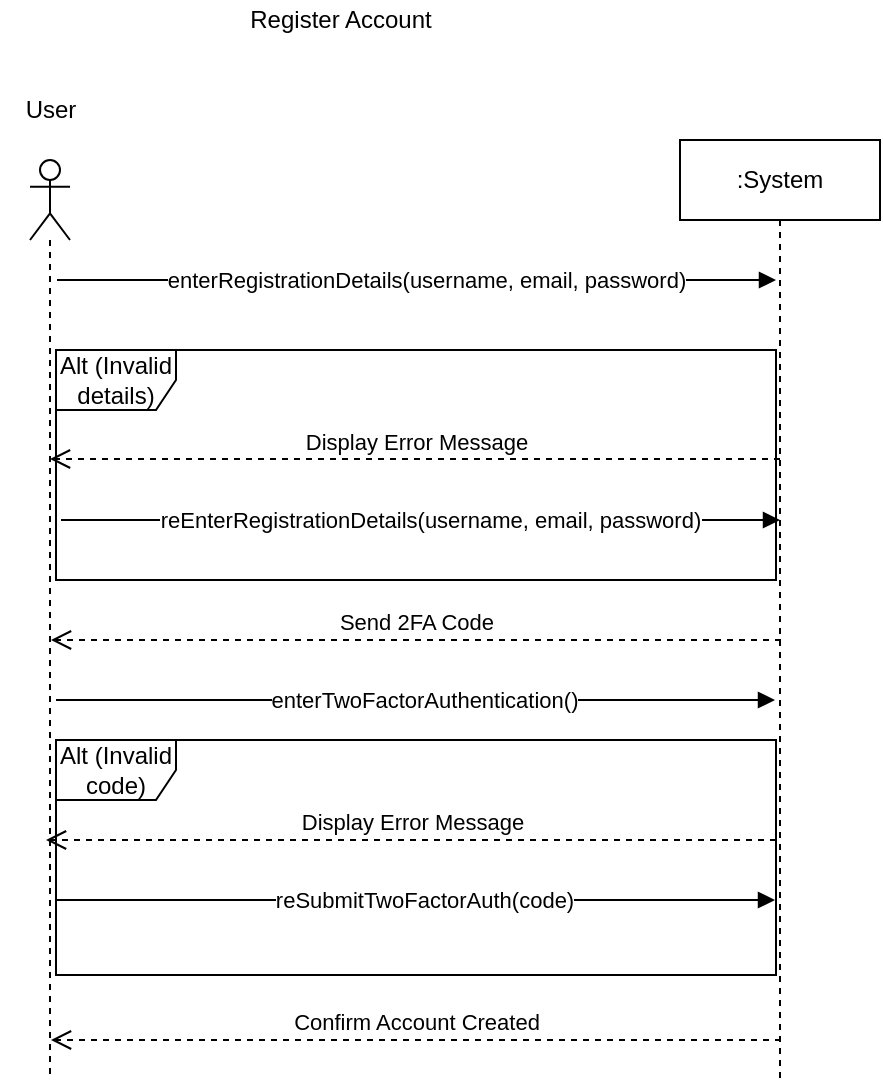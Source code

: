 <mxfile version="15.7.3" type="device" pages="15"><diagram name="Register Account" id="1pqpSfYd-cz9LpAwklKA"><mxGraphModel dx="1278" dy="641" grid="1" gridSize="10" guides="1" tooltips="1" connect="1" arrows="1" fold="1" page="1" pageScale="1" pageWidth="850" pageHeight="1100" math="0" shadow="0"><root><mxCell id="0"/><mxCell id="1" parent="0"/><mxCell id="FxDAs1UEsDiS3sZXbJRw-1" value=":System" style="shape=umlLifeline;perimeter=lifelinePerimeter;whiteSpace=wrap;html=1;container=1;dropTarget=0;collapsible=0;recursiveResize=0;outlineConnect=0;portConstraint=eastwest;newEdgeStyle={&quot;curved&quot;:0,&quot;rounded&quot;:0};" parent="1" vertex="1"><mxGeometry x="530" y="500" width="100" height="470" as="geometry"/></mxCell><mxCell id="FxDAs1UEsDiS3sZXbJRw-2" value="" style="shape=umlLifeline;perimeter=lifelinePerimeter;whiteSpace=wrap;html=1;container=1;dropTarget=0;collapsible=0;recursiveResize=0;outlineConnect=0;portConstraint=eastwest;newEdgeStyle={&quot;curved&quot;:0,&quot;rounded&quot;:0};participant=umlActor;" parent="1" vertex="1"><mxGeometry x="205" y="510" width="20" height="460" as="geometry"/></mxCell><mxCell id="FxDAs1UEsDiS3sZXbJRw-3" value="User" style="text;html=1;align=center;verticalAlign=middle;resizable=0;points=[];autosize=1;strokeColor=none;fillColor=none;" parent="1" vertex="1"><mxGeometry x="190" y="470" width="50" height="30" as="geometry"/></mxCell><mxCell id="FxDAs1UEsDiS3sZXbJRw-4" value="" style="endArrow=block;endFill=1;html=1;edgeStyle=orthogonalEdgeStyle;align=left;verticalAlign=top;rounded=0;" parent="1" edge="1"><mxGeometry x="-1" relative="1" as="geometry"><mxPoint x="218.5" y="570" as="sourcePoint"/><mxPoint x="578" y="570" as="targetPoint"/><Array as="points"/></mxGeometry></mxCell><mxCell id="FxDAs1UEsDiS3sZXbJRw-5" value="enterRegistrationDetails(username, email, password)" style="edgeLabel;html=1;align=center;verticalAlign=middle;resizable=0;points=[];" parent="FxDAs1UEsDiS3sZXbJRw-4" vertex="1" connectable="0"><mxGeometry x="-0.149" y="-4" relative="1" as="geometry"><mxPoint x="31" y="-4" as="offset"/></mxGeometry></mxCell><mxCell id="FxDAs1UEsDiS3sZXbJRw-7" value="Alt (Invalid details)" style="shape=umlFrame;whiteSpace=wrap;html=1;" parent="1" vertex="1"><mxGeometry x="218" y="605" width="360" height="115" as="geometry"/></mxCell><mxCell id="FxDAs1UEsDiS3sZXbJRw-8" value="Display Error Message" style="html=1;verticalAlign=bottom;endArrow=open;dashed=1;endSize=8;rounded=0;" parent="1" edge="1"><mxGeometry relative="1" as="geometry"><mxPoint x="580" y="659.5" as="sourcePoint"/><mxPoint x="215" y="659.5" as="targetPoint"/><Array as="points"/></mxGeometry></mxCell><mxCell id="FxDAs1UEsDiS3sZXbJRw-9" value="" style="endArrow=block;endFill=1;html=1;edgeStyle=orthogonalEdgeStyle;align=left;verticalAlign=top;rounded=0;" parent="1" edge="1"><mxGeometry x="-1" relative="1" as="geometry"><mxPoint x="220.5" y="690" as="sourcePoint"/><mxPoint x="580" y="690" as="targetPoint"/><Array as="points"/></mxGeometry></mxCell><mxCell id="FxDAs1UEsDiS3sZXbJRw-10" value="reEnterRegistrationDetails(username, email, password)" style="edgeLabel;html=1;align=center;verticalAlign=middle;resizable=0;points=[];" parent="FxDAs1UEsDiS3sZXbJRw-9" vertex="1" connectable="0"><mxGeometry x="-0.149" y="-4" relative="1" as="geometry"><mxPoint x="31" y="-4" as="offset"/></mxGeometry></mxCell><mxCell id="FxDAs1UEsDiS3sZXbJRw-11" value="Confirm Account Created" style="html=1;verticalAlign=bottom;endArrow=open;dashed=1;endSize=8;rounded=0;" parent="1" edge="1"><mxGeometry relative="1" as="geometry"><mxPoint x="580.5" y="950" as="sourcePoint"/><mxPoint x="215.5" y="950" as="targetPoint"/><Array as="points"><mxPoint x="391" y="950"/></Array></mxGeometry></mxCell><mxCell id="1gmR5vEs358kNA3_uDK7-1" value="Send 2FA Code" style="html=1;verticalAlign=bottom;endArrow=open;dashed=1;endSize=8;rounded=0;" parent="1" edge="1"><mxGeometry relative="1" as="geometry"><mxPoint x="580.5" y="750" as="sourcePoint"/><mxPoint x="215.5" y="750" as="targetPoint"/><Array as="points"/></mxGeometry></mxCell><mxCell id="1gmR5vEs358kNA3_uDK7-2" value="" style="endArrow=block;endFill=1;html=1;edgeStyle=orthogonalEdgeStyle;align=left;verticalAlign=top;rounded=0;" parent="1" edge="1"><mxGeometry x="-1" relative="1" as="geometry"><mxPoint x="218" y="780" as="sourcePoint"/><mxPoint x="577.5" y="780" as="targetPoint"/><Array as="points"/></mxGeometry></mxCell><mxCell id="1gmR5vEs358kNA3_uDK7-3" value="enterTwoFactorAuthentication()" style="edgeLabel;html=1;align=center;verticalAlign=middle;resizable=0;points=[];" parent="1gmR5vEs358kNA3_uDK7-2" vertex="1" connectable="0"><mxGeometry x="-0.149" y="-4" relative="1" as="geometry"><mxPoint x="31" y="-4" as="offset"/></mxGeometry></mxCell><mxCell id="mqZ5TVwkVFDU4co7SOMQ-1" value="Alt (Invalid code)" style="shape=umlFrame;whiteSpace=wrap;html=1;" parent="1" vertex="1"><mxGeometry x="218" y="800" width="360" height="117.5" as="geometry"/></mxCell><mxCell id="mqZ5TVwkVFDU4co7SOMQ-2" value="Display Error Message" style="html=1;verticalAlign=bottom;endArrow=open;dashed=1;endSize=8;rounded=0;" parent="1" edge="1"><mxGeometry relative="1" as="geometry"><mxPoint x="578" y="850" as="sourcePoint"/><mxPoint x="213" y="850" as="targetPoint"/><Array as="points"/></mxGeometry></mxCell><mxCell id="mqZ5TVwkVFDU4co7SOMQ-3" value="" style="endArrow=block;endFill=1;html=1;edgeStyle=orthogonalEdgeStyle;align=left;verticalAlign=top;rounded=0;" parent="1" edge="1"><mxGeometry x="-1" relative="1" as="geometry"><mxPoint x="218" y="880" as="sourcePoint"/><mxPoint x="577.5" y="880" as="targetPoint"/><Array as="points"/></mxGeometry></mxCell><mxCell id="mqZ5TVwkVFDU4co7SOMQ-4" value="reSubmitTwoFactorAuth(code)" style="edgeLabel;html=1;align=center;verticalAlign=middle;resizable=0;points=[];" parent="mqZ5TVwkVFDU4co7SOMQ-3" vertex="1" connectable="0"><mxGeometry x="-0.149" y="-4" relative="1" as="geometry"><mxPoint x="31" y="-4" as="offset"/></mxGeometry></mxCell><mxCell id="2DoRkWzjgAdIb60MlRIz-1" value="Register Account" style="text;html=1;align=center;verticalAlign=middle;resizable=0;points=[];autosize=1;strokeColor=none;fillColor=none;" vertex="1" parent="1"><mxGeometry x="305" y="430" width="110" height="20" as="geometry"/></mxCell></root></mxGraphModel></diagram><diagram id="uh87EgHbrQ8ZQ8i9jcUo" name="Log In"><mxGraphModel dx="1278" dy="641" grid="1" gridSize="10" guides="1" tooltips="1" connect="1" arrows="1" fold="1" page="1" pageScale="1" pageWidth="850" pageHeight="1100" math="0" shadow="0"><root><mxCell id="0"/><mxCell id="1" parent="0"/><mxCell id="opAdSMWIHy6J_pjS0oB1-1" value=":System" style="shape=umlLifeline;perimeter=lifelinePerimeter;whiteSpace=wrap;html=1;container=1;collapsible=0;recursiveResize=0;outlineConnect=0;" parent="1" vertex="1"><mxGeometry x="540" y="370" width="100" height="470" as="geometry"/></mxCell><mxCell id="J1fjOm7FPgVKY1wQyhdM-1" value="" style="shape=umlLifeline;participant=umlActor;perimeter=lifelinePerimeter;whiteSpace=wrap;html=1;container=1;collapsible=0;recursiveResize=0;verticalAlign=top;spacingTop=36;outlineConnect=0;" parent="1" vertex="1"><mxGeometry x="220" y="380" width="20" height="450" as="geometry"/></mxCell><mxCell id="N7qdNixGbAc1uDaFdiIj-1" value="User" style="text;html=1;align=center;verticalAlign=middle;resizable=0;points=[];autosize=1;strokeColor=none;fillColor=none;" parent="1" vertex="1"><mxGeometry x="205" y="348" width="50" height="30" as="geometry"/></mxCell><mxCell id="oaJqhY634ODGI0mnjkI0-1" value="" style="endArrow=block;endFill=1;html=1;edgeStyle=orthogonalEdgeStyle;align=left;verticalAlign=top;rounded=0;" parent="1" edge="1"><mxGeometry x="-1" relative="1" as="geometry"><mxPoint x="230" y="450" as="sourcePoint"/><mxPoint x="589.5" y="450" as="targetPoint"/><Array as="points"/></mxGeometry></mxCell><mxCell id="oaJqhY634ODGI0mnjkI0-2" value="enterCredentials(userName, password)" style="edgeLabel;html=1;align=center;verticalAlign=middle;resizable=0;points=[];" parent="oaJqhY634ODGI0mnjkI0-1" vertex="1" connectable="0"><mxGeometry x="-0.149" y="-4" relative="1" as="geometry"><mxPoint x="31" y="-4" as="offset"/></mxGeometry></mxCell><mxCell id="hAj1PIBD1Thy0Ns925TO-1" value="Alt (Invalid details)" style="shape=umlFrame;whiteSpace=wrap;html=1;" parent="1" vertex="1"><mxGeometry x="233" y="491" width="357" height="117.5" as="geometry"/></mxCell><mxCell id="hAj1PIBD1Thy0Ns925TO-2" value="Display Error Message" style="html=1;verticalAlign=bottom;endArrow=open;dashed=1;endSize=8;rounded=0;exitX=1.007;exitY=0.308;exitDx=0;exitDy=0;exitPerimeter=0;" parent="1" source="hAj1PIBD1Thy0Ns925TO-1" edge="1"><mxGeometry relative="1" as="geometry"><mxPoint x="595" y="527" as="sourcePoint"/><mxPoint x="230" y="527" as="targetPoint"/><Array as="points"/></mxGeometry></mxCell><mxCell id="hAj1PIBD1Thy0Ns925TO-3" value="" style="endArrow=block;endFill=1;html=1;edgeStyle=orthogonalEdgeStyle;align=left;verticalAlign=top;rounded=0;" parent="1" edge="1"><mxGeometry x="-1" relative="1" as="geometry"><mxPoint x="235.5" y="557.5" as="sourcePoint"/><mxPoint x="595" y="557.5" as="targetPoint"/><Array as="points"/></mxGeometry></mxCell><mxCell id="hAj1PIBD1Thy0Ns925TO-4" value="reEnterCredentials(username, password)" style="edgeLabel;html=1;align=center;verticalAlign=middle;resizable=0;points=[];" parent="hAj1PIBD1Thy0Ns925TO-3" vertex="1" connectable="0"><mxGeometry x="-0.149" y="-4" relative="1" as="geometry"><mxPoint x="31" y="-4" as="offset"/></mxGeometry></mxCell><mxCell id="hAj1PIBD1Thy0Ns925TO-5" value="Send 2FA Code" style="html=1;verticalAlign=bottom;endArrow=open;dashed=1;endSize=8;rounded=0;" parent="1" edge="1"><mxGeometry relative="1" as="geometry"><mxPoint x="598" y="630" as="sourcePoint"/><mxPoint x="233" y="630" as="targetPoint"/><Array as="points"/></mxGeometry></mxCell><mxCell id="M-MEIZKygvUvYzM5Lk3Q-1" value="" style="endArrow=block;endFill=1;html=1;edgeStyle=orthogonalEdgeStyle;align=left;verticalAlign=top;rounded=0;" parent="1" edge="1"><mxGeometry x="-1" relative="1" as="geometry"><mxPoint x="233.5" y="660" as="sourcePoint"/><mxPoint x="593" y="660" as="targetPoint"/><Array as="points"/></mxGeometry></mxCell><mxCell id="M-MEIZKygvUvYzM5Lk3Q-2" value="enterTwoFactorAuthentication(code)" style="edgeLabel;html=1;align=center;verticalAlign=middle;resizable=0;points=[];" parent="M-MEIZKygvUvYzM5Lk3Q-1" vertex="1" connectable="0"><mxGeometry x="-0.149" y="-4" relative="1" as="geometry"><mxPoint x="31" y="-4" as="offset"/></mxGeometry></mxCell><mxCell id="Be-OJxQsaDiipmhl5En7-1" value="Alt (Invalid code)" style="shape=umlFrame;whiteSpace=wrap;html=1;" parent="1" vertex="1"><mxGeometry x="233" y="680" width="360" height="117.5" as="geometry"/></mxCell><mxCell id="Be-OJxQsaDiipmhl5En7-2" value="Display Error Message" style="html=1;verticalAlign=bottom;endArrow=open;dashed=1;endSize=8;rounded=0;" parent="1" edge="1"><mxGeometry relative="1" as="geometry"><mxPoint x="593" y="730" as="sourcePoint"/><mxPoint x="228" y="730" as="targetPoint"/><Array as="points"/></mxGeometry></mxCell><mxCell id="Be-OJxQsaDiipmhl5En7-3" value="" style="endArrow=block;endFill=1;html=1;edgeStyle=orthogonalEdgeStyle;align=left;verticalAlign=top;rounded=0;" parent="1" edge="1"><mxGeometry x="-1" relative="1" as="geometry"><mxPoint x="233" y="760" as="sourcePoint"/><mxPoint x="592.5" y="760" as="targetPoint"/><Array as="points"/></mxGeometry></mxCell><mxCell id="Be-OJxQsaDiipmhl5En7-4" value="reSubmitTwoFactorAuth(code)" style="edgeLabel;html=1;align=center;verticalAlign=middle;resizable=0;points=[];" parent="Be-OJxQsaDiipmhl5En7-3" vertex="1" connectable="0"><mxGeometry x="-0.149" y="-4" relative="1" as="geometry"><mxPoint x="31" y="-4" as="offset"/></mxGeometry></mxCell><mxCell id="VzkKA3PZpx1zdFq-BIwN-2" value="Show Dashboard" style="html=1;verticalAlign=bottom;endArrow=open;dashed=1;endSize=8;rounded=0;" parent="1" edge="1"><mxGeometry relative="1" as="geometry"><mxPoint x="598" y="820" as="sourcePoint"/><mxPoint x="233" y="820" as="targetPoint"/><Array as="points"/></mxGeometry></mxCell><mxCell id="juDzpUTd3KjIXRZq1DYE-1" value="Log In" style="text;html=1;align=center;verticalAlign=middle;resizable=0;points=[];autosize=1;strokeColor=none;fillColor=none;" vertex="1" parent="1"><mxGeometry x="335" y="300" width="50" height="20" as="geometry"/></mxCell></root></mxGraphModel></diagram><diagram id="i5IVwLpuvhAJIHxCDDOK" name="Connect Bank Account"><mxGraphModel dx="1278" dy="641" grid="1" gridSize="10" guides="1" tooltips="1" connect="1" arrows="1" fold="1" page="1" pageScale="1" pageWidth="850" pageHeight="1100" math="0" shadow="0"><root><mxCell id="0"/><mxCell id="1" parent="0"/><mxCell id="KcyXoarNdVbim__01WrX-1" value=":System" style="shape=umlLifeline;perimeter=lifelinePerimeter;whiteSpace=wrap;html=1;container=1;collapsible=0;recursiveResize=0;outlineConnect=0;" parent="1" vertex="1"><mxGeometry x="550" y="420" width="100" height="300" as="geometry"/></mxCell><mxCell id="522Ho5aytyaWJcNF1Unx-1" value="" style="shape=umlLifeline;participant=umlActor;perimeter=lifelinePerimeter;whiteSpace=wrap;html=1;container=1;collapsible=0;recursiveResize=0;verticalAlign=top;spacingTop=36;outlineConnect=0;" parent="1" vertex="1"><mxGeometry x="230" y="420" width="20" height="300" as="geometry"/></mxCell><mxCell id="DCIxynMOUwX_Ei5-sJFM-1" value="" style="endArrow=block;endFill=1;html=1;edgeStyle=orthogonalEdgeStyle;align=left;verticalAlign=top;rounded=0;" parent="1" edge="1"><mxGeometry x="-1" relative="1" as="geometry"><mxPoint x="245" y="580" as="sourcePoint"/><mxPoint x="604.5" y="580" as="targetPoint"/><Array as="points"/></mxGeometry></mxCell><mxCell id="DCIxynMOUwX_Ei5-sJFM-2" value="enterBankCredentials(userName, password)" style="edgeLabel;html=1;align=center;verticalAlign=middle;resizable=0;points=[];" parent="DCIxynMOUwX_Ei5-sJFM-1" vertex="1" connectable="0"><mxGeometry x="-0.149" y="-4" relative="1" as="geometry"><mxPoint x="31" y="-4" as="offset"/></mxGeometry></mxCell><mxCell id="DCIxynMOUwX_Ei5-sJFM-3" value="" style="endArrow=block;endFill=1;html=1;edgeStyle=orthogonalEdgeStyle;align=left;verticalAlign=top;rounded=0;" parent="1" edge="1"><mxGeometry x="-1" relative="1" as="geometry"><mxPoint x="245" y="480" as="sourcePoint"/><mxPoint x="604.5" y="480" as="targetPoint"/><Array as="points"/></mxGeometry></mxCell><mxCell id="DCIxynMOUwX_Ei5-sJFM-4" value="connectBankAccount()" style="edgeLabel;html=1;align=center;verticalAlign=middle;resizable=0;points=[];" parent="DCIxynMOUwX_Ei5-sJFM-3" vertex="1" connectable="0"><mxGeometry x="-0.149" y="-4" relative="1" as="geometry"><mxPoint x="31" y="-4" as="offset"/></mxGeometry></mxCell><mxCell id="LgQk5Skc2WcmGvNvlmgl-1" value="Show Bank List" style="html=1;verticalAlign=bottom;endArrow=open;dashed=1;endSize=8;rounded=0;" parent="1" edge="1"><mxGeometry x="0.001" relative="1" as="geometry"><mxPoint x="605" y="510" as="sourcePoint"/><mxPoint x="240" y="510" as="targetPoint"/><Array as="points"><mxPoint x="415.5" y="510"/></Array><mxPoint as="offset"/></mxGeometry></mxCell><mxCell id="nQMW1B32F1hX8MCWmwQC-1" value="Ask permission to connect account" style="html=1;verticalAlign=bottom;endArrow=open;dashed=1;endSize=8;rounded=0;" parent="1" edge="1"><mxGeometry x="0.001" relative="1" as="geometry"><mxPoint x="608" y="620" as="sourcePoint"/><mxPoint x="243" y="620" as="targetPoint"/><Array as="points"><mxPoint x="418.5" y="620"/></Array><mxPoint as="offset"/></mxGeometry></mxCell><mxCell id="nQMW1B32F1hX8MCWmwQC-2" value="" style="endArrow=block;endFill=1;html=1;edgeStyle=orthogonalEdgeStyle;align=left;verticalAlign=top;rounded=0;" parent="1" edge="1"><mxGeometry x="-1" relative="1" as="geometry"><mxPoint x="240" y="540" as="sourcePoint"/><mxPoint x="599.5" y="540" as="targetPoint"/><Array as="points"/></mxGeometry></mxCell><mxCell id="nQMW1B32F1hX8MCWmwQC-3" value="selectUserBankChoice(Bank)" style="edgeLabel;html=1;align=center;verticalAlign=middle;resizable=0;points=[];" parent="nQMW1B32F1hX8MCWmwQC-2" vertex="1" connectable="0"><mxGeometry x="-0.149" y="-4" relative="1" as="geometry"><mxPoint x="31" y="-4" as="offset"/></mxGeometry></mxCell><mxCell id="nQMW1B32F1hX8MCWmwQC-5" value="" style="endArrow=block;endFill=1;html=1;edgeStyle=orthogonalEdgeStyle;align=left;verticalAlign=top;rounded=0;" parent="1" edge="1"><mxGeometry x="-1" relative="1" as="geometry"><mxPoint x="240" y="650" as="sourcePoint"/><mxPoint x="599.5" y="650" as="targetPoint"/><Array as="points"/></mxGeometry></mxCell><mxCell id="nQMW1B32F1hX8MCWmwQC-6" value="initiateBankConnection(Account)" style="edgeLabel;html=1;align=center;verticalAlign=middle;resizable=0;points=[];" parent="nQMW1B32F1hX8MCWmwQC-5" vertex="1" connectable="0"><mxGeometry x="-0.149" y="-4" relative="1" as="geometry"><mxPoint x="31" y="-4" as="offset"/></mxGeometry></mxCell><mxCell id="nQMW1B32F1hX8MCWmwQC-7" value="Bank Account Connected" style="html=1;verticalAlign=bottom;endArrow=open;dashed=1;endSize=8;rounded=0;" parent="1" edge="1"><mxGeometry x="0.001" relative="1" as="geometry"><mxPoint x="608" y="690" as="sourcePoint"/><mxPoint x="243" y="690" as="targetPoint"/><Array as="points"><mxPoint x="418.5" y="690"/></Array><mxPoint as="offset"/></mxGeometry></mxCell><mxCell id="QcB4wQlokHF-zWTIu2q_-1" value="User" style="text;html=1;align=center;verticalAlign=middle;resizable=0;points=[];autosize=1;strokeColor=none;fillColor=none;" vertex="1" parent="1"><mxGeometry x="220" y="390" width="40" height="20" as="geometry"/></mxCell><mxCell id="oxDyg41iaQ6b-1jz5ssn-1" value="Connect Bank Account" style="text;html=1;align=center;verticalAlign=middle;resizable=0;points=[];autosize=1;strokeColor=none;fillColor=none;" vertex="1" parent="1"><mxGeometry x="270" y="350" width="140" height="20" as="geometry"/></mxCell></root></mxGraphModel></diagram><diagram id="peTMQjeKiq0AIDLkKxx9" name="Sync Transaction"><mxGraphModel dx="1278" dy="641" grid="1" gridSize="10" guides="1" tooltips="1" connect="1" arrows="1" fold="1" page="1" pageScale="1" pageWidth="850" pageHeight="1100" math="0" shadow="0"><root><mxCell id="0"/><mxCell id="1" parent="0"/><mxCell id="cuiz1XQLiI8A0QThiAB_-1" value=":Bank" style="shape=umlLifeline;perimeter=lifelinePerimeter;whiteSpace=wrap;html=1;container=1;collapsible=0;recursiveResize=0;outlineConnect=0;" parent="1" vertex="1"><mxGeometry x="500" y="429" width="100" height="231" as="geometry"/></mxCell><mxCell id="K5MD4WhougbMNWgGFbaG-1" value="" style="shape=umlLifeline;participant=umlActor;perimeter=lifelinePerimeter;whiteSpace=wrap;html=1;container=1;collapsible=0;recursiveResize=0;verticalAlign=top;spacingTop=36;outlineConnect=0;" parent="1" vertex="1"><mxGeometry x="190" y="440" width="20" height="220" as="geometry"/></mxCell><mxCell id="1xd4soagFU9HnLHUa8Md-1" value="User" style="text;html=1;align=center;verticalAlign=middle;resizable=0;points=[];autosize=1;strokeColor=none;fillColor=none;" parent="1" vertex="1"><mxGeometry x="175" y="410" width="50" height="30" as="geometry"/></mxCell><mxCell id="qIfcWWj2qbqolz4PFFvk-1" value="" style="endArrow=block;endFill=1;html=1;edgeStyle=orthogonalEdgeStyle;align=left;verticalAlign=top;rounded=0;" parent="1" edge="1"><mxGeometry x="-1" relative="1" as="geometry"><mxPoint x="200" y="510" as="sourcePoint"/><mxPoint x="550" y="510" as="targetPoint"/><Array as="points"/></mxGeometry></mxCell><mxCell id="qIfcWWj2qbqolz4PFFvk-2" value="syncTransactions(connectedAccount)" style="edgeLabel;html=1;align=center;verticalAlign=middle;resizable=0;points=[];" parent="qIfcWWj2qbqolz4PFFvk-1" vertex="1" connectable="0"><mxGeometry x="-0.149" y="-4" relative="1" as="geometry"><mxPoint x="31" y="-4" as="offset"/></mxGeometry></mxCell><mxCell id="qIfcWWj2qbqolz4PFFvk-3" value="Display Transactions" style="html=1;verticalAlign=bottom;endArrow=open;dashed=1;endSize=8;rounded=0;" parent="1" edge="1"><mxGeometry x="0.001" relative="1" as="geometry"><mxPoint x="550" y="560.5" as="sourcePoint"/><mxPoint x="200" y="560" as="targetPoint"/><Array as="points"><mxPoint x="375.5" y="560"/></Array><mxPoint as="offset"/></mxGeometry></mxCell><mxCell id="6R3yyRbGY2OsaFflVLCy-1" value="Sync Transaction" style="text;html=1;align=center;verticalAlign=middle;resizable=0;points=[];autosize=1;strokeColor=none;fillColor=none;" vertex="1" parent="1"><mxGeometry x="255" y="370" width="110" height="20" as="geometry"/></mxCell></root></mxGraphModel></diagram><diagram id="y6f8h4-BZxH0-dwR-Xw2" name="Provide Statements"><mxGraphModel dx="1278" dy="641" grid="1" gridSize="10" guides="1" tooltips="1" connect="1" arrows="1" fold="1" page="1" pageScale="1" pageWidth="850" pageHeight="1100" math="0" shadow="0"><root><mxCell id="0"/><mxCell id="1" parent="0"/><mxCell id="4e6lsWODcdJ3Via3zUoh-1" value=":System" style="shape=umlLifeline;perimeter=lifelinePerimeter;whiteSpace=wrap;html=1;container=1;collapsible=0;recursiveResize=0;outlineConnect=0;" parent="1" vertex="1"><mxGeometry x="530" y="360" width="100" height="300" as="geometry"/></mxCell><mxCell id="27RHtHxHYs9ijt4u62z3-1" value="" style="shape=umlLifeline;participant=umlActor;perimeter=lifelinePerimeter;whiteSpace=wrap;html=1;container=1;collapsible=0;recursiveResize=0;verticalAlign=top;spacingTop=36;outlineConnect=0;" parent="1" vertex="1"><mxGeometry x="210" y="360" width="20" height="300" as="geometry"/></mxCell><mxCell id="6fdwEbvSgm31NNwG1V2H-1" value="Bank" style="text;html=1;align=center;verticalAlign=middle;resizable=0;points=[];autosize=1;strokeColor=none;fillColor=none;" parent="1" vertex="1"><mxGeometry x="195" y="328" width="50" height="30" as="geometry"/></mxCell><mxCell id="rzWqcx9wELx2UDYNCoJS-1" value="Acknowledge Statement Recieved" style="html=1;verticalAlign=bottom;endArrow=open;dashed=1;endSize=8;rounded=0;" parent="1" edge="1"><mxGeometry x="0.003" relative="1" as="geometry"><mxPoint x="575" y="480" as="sourcePoint"/><mxPoint x="220" y="480" as="targetPoint"/><Array as="points"><mxPoint x="385.5" y="480"/></Array><mxPoint as="offset"/></mxGeometry></mxCell><mxCell id="y7ThaSYnWT--AiEIeCyC-1" value="" style="endArrow=block;endFill=1;html=1;edgeStyle=orthogonalEdgeStyle;align=left;verticalAlign=top;rounded=0;" parent="1" edge="1"><mxGeometry x="-1" relative="1" as="geometry"><mxPoint x="220" y="430" as="sourcePoint"/><mxPoint x="579.5" y="430" as="targetPoint"/><Array as="points"/></mxGeometry></mxCell><mxCell id="y7ThaSYnWT--AiEIeCyC-2" value="sendMonthlyStatements(userID, statementData)" style="edgeLabel;html=1;align=center;verticalAlign=middle;resizable=0;points=[];" parent="y7ThaSYnWT--AiEIeCyC-1" vertex="1" connectable="0"><mxGeometry x="-0.149" y="-4" relative="1" as="geometry"><mxPoint x="31" y="-4" as="offset"/></mxGeometry></mxCell><mxCell id="kw-AP977lO2Qt2iEGrGo-1" value="Provide Statements" style="text;html=1;align=center;verticalAlign=middle;resizable=0;points=[];autosize=1;strokeColor=none;fillColor=none;" vertex="1" parent="1"><mxGeometry x="280" y="300" width="120" height="20" as="geometry"/></mxCell></root></mxGraphModel></diagram><diagram id="eclNfc9ZfbcEC3QKp3Fj" name="Track Earnings and Spendings"><mxGraphModel dx="1278" dy="641" grid="1" gridSize="10" guides="1" tooltips="1" connect="1" arrows="1" fold="1" page="1" pageScale="1" pageWidth="850" pageHeight="1100" math="0" shadow="0"><root><mxCell id="0"/><mxCell id="1" parent="0"/><mxCell id="qS8W4mdJHPQzK-oQmi4c-1" value=":System" style="shape=umlLifeline;perimeter=lifelinePerimeter;whiteSpace=wrap;html=1;container=1;collapsible=0;recursiveResize=0;outlineConnect=0;" parent="1" vertex="1"><mxGeometry x="520" y="368" width="100" height="300" as="geometry"/></mxCell><mxCell id="eshZVdfJpMCLeb-qC4mu-1" value="" style="shape=umlLifeline;participant=umlActor;perimeter=lifelinePerimeter;whiteSpace=wrap;html=1;container=1;collapsible=0;recursiveResize=0;verticalAlign=top;spacingTop=36;outlineConnect=0;" parent="1" vertex="1"><mxGeometry x="200" y="370" width="20" height="300" as="geometry"/></mxCell><mxCell id="EkPuNPj9YBVV0HXVsUm_-1" value="User" style="text;html=1;align=center;verticalAlign=middle;resizable=0;points=[];autosize=1;strokeColor=none;fillColor=none;" parent="1" vertex="1"><mxGeometry x="185" y="338" width="50" height="30" as="geometry"/></mxCell><mxCell id="r23NXeD3flRm4oLqwcIi-1" value="" style="endArrow=block;endFill=1;html=1;edgeStyle=orthogonalEdgeStyle;align=left;verticalAlign=top;rounded=0;" parent="1" edge="1"><mxGeometry x="-1" relative="1" as="geometry"><mxPoint x="210" y="440" as="sourcePoint"/><mxPoint x="569.5" y="440" as="targetPoint"/><Array as="points"/></mxGeometry></mxCell><mxCell id="r23NXeD3flRm4oLqwcIi-2" value="trackFinances(Bank Statements, Transactions)" style="edgeLabel;html=1;align=center;verticalAlign=middle;resizable=0;points=[];" parent="r23NXeD3flRm4oLqwcIi-1" vertex="1" connectable="0"><mxGeometry x="-0.149" y="-4" relative="1" as="geometry"><mxPoint x="31" y="-4" as="offset"/></mxGeometry></mxCell><mxCell id="G3dQ8SsW1Ptd2PF-X1bY-1" value="Show Financial Summary" style="html=1;verticalAlign=bottom;endArrow=open;dashed=1;endSize=8;rounded=0;" parent="1" edge="1"><mxGeometry x="0.003" relative="1" as="geometry"><mxPoint x="565" y="480" as="sourcePoint"/><mxPoint x="210" y="480" as="targetPoint"/><Array as="points"><mxPoint x="375.5" y="480"/></Array><mxPoint as="offset"/></mxGeometry></mxCell><mxCell id="uFj7fHbJx6c4bZtskCs3-1" value="Track Earnings and Spendings" style="text;html=1;align=center;verticalAlign=middle;resizable=0;points=[];autosize=1;strokeColor=none;fillColor=none;" vertex="1" parent="1"><mxGeometry x="260" y="320" width="180" height="20" as="geometry"/></mxCell></root></mxGraphModel></diagram><diagram id="ORK8Fzp5yGyvLCTQnJiO" name="Extract Receipt Data"><mxGraphModel dx="1278" dy="641" grid="1" gridSize="10" guides="1" tooltips="1" connect="1" arrows="1" fold="1" page="1" pageScale="1" pageWidth="850" pageHeight="1100" math="0" shadow="0"><root><mxCell id="0"/><mxCell id="1" parent="0"/><mxCell id="jH4csHfijqyCnBOFFiC3-1" value=":System" style="shape=umlLifeline;perimeter=lifelinePerimeter;whiteSpace=wrap;html=1;container=1;collapsible=0;recursiveResize=0;outlineConnect=0;" parent="1" vertex="1"><mxGeometry x="550" y="370" width="100" height="300" as="geometry"/></mxCell><mxCell id="l_njW3i3j0D-JKUGmFXc-1" value="" style="shape=umlLifeline;participant=umlActor;perimeter=lifelinePerimeter;whiteSpace=wrap;html=1;container=1;collapsible=0;recursiveResize=0;verticalAlign=top;spacingTop=36;outlineConnect=0;" parent="1" vertex="1"><mxGeometry x="230" y="380" width="20" height="300" as="geometry"/></mxCell><mxCell id="MudsF536SHSzw8S0Snht-1" value="LLM" style="text;html=1;align=center;verticalAlign=middle;resizable=0;points=[];autosize=1;strokeColor=none;fillColor=none;" parent="1" vertex="1"><mxGeometry x="215" y="348" width="50" height="30" as="geometry"/></mxCell><mxCell id="drqv8kHe1jzCLWoUAY_4-1" value="" style="endArrow=block;endFill=1;html=1;edgeStyle=orthogonalEdgeStyle;align=left;verticalAlign=top;rounded=0;" parent="1" edge="1"><mxGeometry x="-1" relative="1" as="geometry"><mxPoint x="240" y="510" as="sourcePoint"/><mxPoint x="599.5" y="510" as="targetPoint"/><Array as="points"/></mxGeometry></mxCell><mxCell id="drqv8kHe1jzCLWoUAY_4-2" value="uploadReceiptToSpendingTracker(receiptData)" style="edgeLabel;html=1;align=center;verticalAlign=middle;resizable=0;points=[];" parent="drqv8kHe1jzCLWoUAY_4-1" vertex="1" connectable="0"><mxGeometry x="-0.149" y="-4" relative="1" as="geometry"><mxPoint x="31" y="-4" as="offset"/></mxGeometry></mxCell><mxCell id="L42pbCjt7MNb4UsF14RB-1" value="Confirm Receipt Processed" style="html=1;verticalAlign=bottom;endArrow=open;dashed=1;endSize=8;rounded=0;" parent="1" edge="1"><mxGeometry x="0.003" relative="1" as="geometry"><mxPoint x="595" y="580" as="sourcePoint"/><mxPoint x="240" y="580" as="targetPoint"/><Array as="points"><mxPoint x="405.5" y="580"/></Array><mxPoint as="offset"/></mxGeometry></mxCell><mxCell id="P8GJv4MNpR8nHfxFw2Mc-1" value="Loop" style="shape=umlFrame;whiteSpace=wrap;html=1;" parent="1" vertex="1"><mxGeometry x="240" y="435" width="360" height="115" as="geometry"/></mxCell><mxCell id="Osj8SX1pOEDcj6Wv3xRn-1" value="" style="endArrow=block;endFill=1;html=1;edgeStyle=orthogonalEdgeStyle;align=left;verticalAlign=top;rounded=0;" parent="1" edge="1"><mxGeometry x="-1" relative="1" as="geometry"><mxPoint x="240" y="480" as="sourcePoint"/><mxPoint x="599.5" y="480" as="targetPoint"/><Array as="points"/></mxGeometry></mxCell><mxCell id="Osj8SX1pOEDcj6Wv3xRn-2" value="readReceiptData(receipt)" style="edgeLabel;html=1;align=center;verticalAlign=middle;resizable=0;points=[];" parent="Osj8SX1pOEDcj6Wv3xRn-1" vertex="1" connectable="0"><mxGeometry x="-0.149" y="-4" relative="1" as="geometry"><mxPoint x="31" y="-4" as="offset"/></mxGeometry></mxCell><mxCell id="Rh0G5TyzrpCI7cTpkGPA-1" value="Extract Receipt Data" style="text;html=1;align=center;verticalAlign=middle;resizable=0;points=[];autosize=1;strokeColor=none;fillColor=none;" vertex="1" parent="1"><mxGeometry x="305" y="320" width="130" height="20" as="geometry"/></mxCell></root></mxGraphModel></diagram><diagram id="qGeQpvENaUPfa4bPHEcO" name="Track Upcoming Charges"><mxGraphModel dx="1278" dy="641" grid="1" gridSize="10" guides="1" tooltips="1" connect="1" arrows="1" fold="1" page="1" pageScale="1" pageWidth="850" pageHeight="1100" math="0" shadow="0"><root><mxCell id="0"/><mxCell id="1" parent="0"/><mxCell id="I2jylJ0lrlqNO6UiCMEU-1" value=":System" style="shape=umlLifeline;perimeter=lifelinePerimeter;whiteSpace=wrap;html=1;container=1;collapsible=0;recursiveResize=0;outlineConnect=0;" parent="1" vertex="1"><mxGeometry x="560" y="300" width="100" height="300" as="geometry"/></mxCell><mxCell id="hTWy7MgIWuyc21do8HtD-1" value="" style="shape=umlLifeline;participant=umlActor;perimeter=lifelinePerimeter;whiteSpace=wrap;html=1;container=1;collapsible=0;recursiveResize=0;verticalAlign=top;spacingTop=36;outlineConnect=0;" parent="1" vertex="1"><mxGeometry x="240" y="310" width="20" height="300" as="geometry"/></mxCell><mxCell id="JSNmUN5UIGymLQO6HYCO-1" value="User" style="text;html=1;align=center;verticalAlign=middle;resizable=0;points=[];autosize=1;strokeColor=none;fillColor=none;" parent="1" vertex="1"><mxGeometry x="225" y="280" width="50" height="30" as="geometry"/></mxCell><mxCell id="LEUnzWckwud5eLbdS3CV-1" value="" style="endArrow=block;endFill=1;html=1;edgeStyle=orthogonalEdgeStyle;align=left;verticalAlign=top;rounded=0;" parent="1" edge="1"><mxGeometry x="-1" relative="1" as="geometry"><mxPoint x="250" y="390" as="sourcePoint"/><mxPoint x="609.5" y="390" as="targetPoint"/><Array as="points"/></mxGeometry></mxCell><mxCell id="LEUnzWckwud5eLbdS3CV-2" value="viewUpcomingCharges(Account transactions)" style="edgeLabel;html=1;align=center;verticalAlign=middle;resizable=0;points=[];" parent="LEUnzWckwud5eLbdS3CV-1" vertex="1" connectable="0"><mxGeometry x="-0.149" y="-4" relative="1" as="geometry"><mxPoint x="31" y="-4" as="offset"/></mxGeometry></mxCell><mxCell id="Jm2Oqxgr2XfxIKextS05-1" value="Show Upcoming Charges" style="html=1;verticalAlign=bottom;endArrow=open;dashed=1;endSize=8;rounded=0;" parent="1" edge="1"><mxGeometry x="0.003" relative="1" as="geometry"><mxPoint x="603" y="430" as="sourcePoint"/><mxPoint x="248" y="430" as="targetPoint"/><Array as="points"><mxPoint x="413.5" y="430"/><mxPoint x="328" y="430"/></Array><mxPoint as="offset"/></mxGeometry></mxCell><mxCell id="9Ccexeol4_1XLiwOQfAS-1" value="Track Upcoming Charges" style="text;html=1;align=center;verticalAlign=middle;resizable=0;points=[];autosize=1;strokeColor=none;fillColor=none;" vertex="1" parent="1"><mxGeometry x="295" y="260" width="150" height="20" as="geometry"/></mxCell></root></mxGraphModel></diagram><diagram id="TltVLPndiwZGIvlRWObg" name="Set Reminders"><mxGraphModel dx="1278" dy="641" grid="1" gridSize="10" guides="1" tooltips="1" connect="1" arrows="1" fold="1" page="1" pageScale="1" pageWidth="850" pageHeight="1100" math="0" shadow="0"><root><mxCell id="0"/><mxCell id="1" parent="0"/><mxCell id="7YO_AoYSdpaU2VS_2zgS-1" value=":System" style="shape=umlLifeline;perimeter=lifelinePerimeter;whiteSpace=wrap;html=1;container=1;collapsible=0;recursiveResize=0;outlineConnect=0;" parent="1" vertex="1"><mxGeometry x="510" y="340" width="100" height="300" as="geometry"/></mxCell><mxCell id="z4Uw32N-NIEY3yhbwt0t-1" value="" style="shape=umlLifeline;participant=umlActor;perimeter=lifelinePerimeter;whiteSpace=wrap;html=1;container=1;collapsible=0;recursiveResize=0;verticalAlign=top;spacingTop=36;outlineConnect=0;" parent="1" vertex="1"><mxGeometry x="200" y="340" width="20" height="300" as="geometry"/></mxCell><mxCell id="GA2a5-3jkt21r0IolmT7-1" value="User" style="text;html=1;align=center;verticalAlign=middle;resizable=0;points=[];autosize=1;strokeColor=none;fillColor=none;" parent="1" vertex="1"><mxGeometry x="185" y="308" width="50" height="30" as="geometry"/></mxCell><mxCell id="GA2a5-3jkt21r0IolmT7-2" value="Confirm Remider Set" style="html=1;verticalAlign=bottom;endArrow=open;dashed=1;endSize=8;rounded=0;" parent="1" edge="1"><mxGeometry x="0.003" relative="1" as="geometry"><mxPoint x="565" y="460" as="sourcePoint"/><mxPoint x="210" y="460" as="targetPoint"/><Array as="points"><mxPoint x="375.5" y="460"/></Array><mxPoint as="offset"/></mxGeometry></mxCell><mxCell id="lrNO7X4CCsk3izBVY995-1" value="" style="endArrow=block;endFill=1;html=1;edgeStyle=orthogonalEdgeStyle;align=left;verticalAlign=top;rounded=0;" parent="1" edge="1"><mxGeometry x="-1" relative="1" as="geometry"><mxPoint x="210" y="410" as="sourcePoint"/><mxPoint x="569.5" y="410" as="targetPoint"/><Array as="points"/></mxGeometry></mxCell><mxCell id="lrNO7X4CCsk3izBVY995-2" value="createReminder(reminderText, dateTime)" style="edgeLabel;html=1;align=center;verticalAlign=middle;resizable=0;points=[];" parent="lrNO7X4CCsk3izBVY995-1" vertex="1" connectable="0"><mxGeometry x="-0.149" y="-4" relative="1" as="geometry"><mxPoint x="31" y="-4" as="offset"/></mxGeometry></mxCell><mxCell id="13tfFL1yYIT-lzGeTZ2e-1" value="Set Reminders" style="text;html=1;align=center;verticalAlign=middle;resizable=0;points=[];autosize=1;strokeColor=none;fillColor=none;" vertex="1" parent="1"><mxGeometry x="285" y="300" width="90" height="20" as="geometry"/></mxCell></root></mxGraphModel></diagram><diagram id="kMhVxaa2TPdeAQf8-Cb4" name="Send Reminders"><mxGraphModel dx="1278" dy="641" grid="1" gridSize="10" guides="1" tooltips="1" connect="1" arrows="1" fold="1" page="1" pageScale="1" pageWidth="850" pageHeight="1100" math="0" shadow="0"><root><mxCell id="0"/><mxCell id="1" parent="0"/><mxCell id="b51_t3wHON0qGNm7_Doy-1" value=":System" style="shape=umlLifeline;perimeter=lifelinePerimeter;whiteSpace=wrap;html=1;container=1;collapsible=0;recursiveResize=0;outlineConnect=0;" parent="1" vertex="1"><mxGeometry x="540" y="350" width="100" height="300" as="geometry"/></mxCell><mxCell id="ILHmtIt7YyGYBw-ItzMg-1" value="" style="shape=umlLifeline;participant=umlActor;perimeter=lifelinePerimeter;whiteSpace=wrap;html=1;container=1;collapsible=0;recursiveResize=0;verticalAlign=top;spacingTop=36;outlineConnect=0;" parent="1" vertex="1"><mxGeometry x="220" y="360" width="20" height="300" as="geometry"/></mxCell><mxCell id="WFM82I4vp33wTVIDU4WU-1" value="Time" style="text;html=1;align=center;verticalAlign=middle;resizable=0;points=[];autosize=1;strokeColor=none;fillColor=none;" parent="1" vertex="1"><mxGeometry x="205" y="330" width="50" height="30" as="geometry"/></mxCell><mxCell id="WFM82I4vp33wTVIDU4WU-2" value="" style="endArrow=block;endFill=1;html=1;edgeStyle=orthogonalEdgeStyle;align=left;verticalAlign=top;rounded=0;" parent="1" edge="1"><mxGeometry x="-1" relative="1" as="geometry"><mxPoint x="230" y="430" as="sourcePoint"/><mxPoint x="589.5" y="430" as="targetPoint"/><Array as="points"/></mxGeometry></mxCell><mxCell id="WFM82I4vp33wTVIDU4WU-3" value="triggerReminder(reminderID, reminderContent)" style="edgeLabel;html=1;align=center;verticalAlign=middle;resizable=0;points=[];" parent="WFM82I4vp33wTVIDU4WU-2" vertex="1" connectable="0"><mxGeometry x="-0.149" y="-4" relative="1" as="geometry"><mxPoint x="31" y="-4" as="offset"/></mxGeometry></mxCell><mxCell id="1oyeK3DIXlKkZJ5NZZGF-1" value="Confirm Reminder Sent" style="html=1;verticalAlign=bottom;endArrow=open;dashed=1;endSize=8;rounded=0;" parent="1" edge="1"><mxGeometry x="0.003" relative="1" as="geometry"><mxPoint x="585" y="480" as="sourcePoint"/><mxPoint x="230" y="480" as="targetPoint"/><Array as="points"><mxPoint x="395.5" y="480"/></Array><mxPoint as="offset"/></mxGeometry></mxCell><mxCell id="M6cJAp1l4NJoQUCPK0sL-1" value="Send Reminders" style="text;html=1;align=center;verticalAlign=middle;resizable=0;points=[];autosize=1;strokeColor=none;fillColor=none;" vertex="1" parent="1"><mxGeometry x="305" y="320" width="110" height="20" as="geometry"/></mxCell></root></mxGraphModel></diagram><diagram id="yftPoeKfVIf5Yo_vVTMz" name="Set Savings Plan"><mxGraphModel dx="1278" dy="641" grid="1" gridSize="10" guides="1" tooltips="1" connect="1" arrows="1" fold="1" page="1" pageScale="1" pageWidth="850" pageHeight="1100" math="0" shadow="0"><root><mxCell id="0"/><mxCell id="1" parent="0"/><mxCell id="P0AslgzhgZhaWATD9cb1-1" value=":System" style="shape=umlLifeline;perimeter=lifelinePerimeter;whiteSpace=wrap;html=1;container=1;collapsible=0;recursiveResize=0;outlineConnect=0;" parent="1" vertex="1"><mxGeometry x="520" y="348" width="100" height="300" as="geometry"/></mxCell><mxCell id="4zcaCk53fkjnVjRvOccZ-1" value="" style="shape=umlLifeline;participant=umlActor;perimeter=lifelinePerimeter;whiteSpace=wrap;html=1;container=1;collapsible=0;recursiveResize=0;verticalAlign=top;spacingTop=36;outlineConnect=0;" parent="1" vertex="1"><mxGeometry x="200" y="350" width="20" height="300" as="geometry"/></mxCell><mxCell id="CJv0tXt_4GkGGsHEieep-1" value="User" style="text;html=1;align=center;verticalAlign=middle;resizable=0;points=[];autosize=1;strokeColor=none;fillColor=none;" parent="1" vertex="1"><mxGeometry x="185" y="318" width="50" height="30" as="geometry"/></mxCell><mxCell id="CJv0tXt_4GkGGsHEieep-2" value="Confirm Plan Created" style="html=1;verticalAlign=bottom;endArrow=open;dashed=1;endSize=8;rounded=0;" parent="1" edge="1"><mxGeometry x="0.003" relative="1" as="geometry"><mxPoint x="565" y="470" as="sourcePoint"/><mxPoint x="210" y="470" as="targetPoint"/><Array as="points"/><mxPoint as="offset"/></mxGeometry></mxCell><mxCell id="V5VTJjKD6IBjeE9QFhlU-1" value="" style="endArrow=block;endFill=1;html=1;edgeStyle=orthogonalEdgeStyle;align=left;verticalAlign=top;rounded=0;" parent="1" edge="1"><mxGeometry x="-1" relative="1" as="geometry"><mxPoint x="210" y="420" as="sourcePoint"/><mxPoint x="569.5" y="420" as="targetPoint"/><Array as="points"/></mxGeometry></mxCell><mxCell id="V5VTJjKD6IBjeE9QFhlU-2" value="setSavingsPlan(goalAmount, targetDate)" style="edgeLabel;html=1;align=center;verticalAlign=middle;resizable=0;points=[];" parent="V5VTJjKD6IBjeE9QFhlU-1" vertex="1" connectable="0"><mxGeometry x="-0.149" y="-4" relative="1" as="geometry"><mxPoint x="31" y="-4" as="offset"/></mxGeometry></mxCell><mxCell id="VkbZ18ZFckIEUGEShQqa-1" value="Set Savings Plan" style="text;html=1;align=center;verticalAlign=middle;resizable=0;points=[];autosize=1;strokeColor=none;fillColor=none;" vertex="1" parent="1"><mxGeometry x="305" y="320" width="110" height="20" as="geometry"/></mxCell></root></mxGraphModel></diagram><diagram id="kmg5Ou6d163yGmqxVSuz" name="View/Edit Calendar"><mxGraphModel dx="1278" dy="641" grid="1" gridSize="10" guides="1" tooltips="1" connect="1" arrows="1" fold="1" page="1" pageScale="1" pageWidth="850" pageHeight="1100" math="0" shadow="0"><root><mxCell id="0"/><mxCell id="1" parent="0"/><mxCell id="pT6_1HRY6UkpXBg_0zDM-1" value=":System" style="shape=umlLifeline;perimeter=lifelinePerimeter;whiteSpace=wrap;html=1;container=1;collapsible=0;recursiveResize=0;outlineConnect=0;" parent="1" vertex="1"><mxGeometry x="640" y="390" width="100" height="300" as="geometry"/></mxCell><mxCell id="ndjDS0_XLAaJoMDNYWTC-1" value="" style="shape=umlLifeline;participant=umlActor;perimeter=lifelinePerimeter;whiteSpace=wrap;html=1;container=1;collapsible=0;recursiveResize=0;verticalAlign=top;spacingTop=36;outlineConnect=0;" parent="1" vertex="1"><mxGeometry x="200" y="390" width="20" height="300" as="geometry"/></mxCell><mxCell id="rtndzHg4sIIt8jvoK5Zm-1" value="" style="endArrow=block;endFill=1;html=1;edgeStyle=orthogonalEdgeStyle;align=left;verticalAlign=top;rounded=0;" parent="1" edge="1"><mxGeometry x="-1" relative="1" as="geometry"><mxPoint x="210" y="480" as="sourcePoint"/><mxPoint x="690" y="481" as="targetPoint"/><Array as="points"/></mxGeometry></mxCell><mxCell id="rtndzHg4sIIt8jvoK5Zm-2" value="getCalendarEvents(recurringTransactions, billDueDates, savingsGoal, dateTime)" style="edgeLabel;html=1;align=center;verticalAlign=middle;resizable=0;points=[];" parent="rtndzHg4sIIt8jvoK5Zm-1" vertex="1" connectable="0"><mxGeometry x="-0.149" y="-4" relative="1" as="geometry"><mxPoint x="21" y="-4" as="offset"/></mxGeometry></mxCell><mxCell id="rtndzHg4sIIt8jvoK5Zm-3" value="User" style="text;html=1;align=center;verticalAlign=middle;resizable=0;points=[];autosize=1;strokeColor=none;fillColor=none;" parent="1" vertex="1"><mxGeometry x="185" y="358" width="50" height="30" as="geometry"/></mxCell><mxCell id="lIctfm9NClPicfqGQbtt-1" value="Display Calendar" style="html=1;verticalAlign=bottom;endArrow=open;dashed=1;endSize=8;rounded=0;" parent="1" source="pT6_1HRY6UkpXBg_0zDM-1" edge="1"><mxGeometry x="0.003" relative="1" as="geometry"><mxPoint x="565" y="530" as="sourcePoint"/><mxPoint x="210" y="530" as="targetPoint"/><Array as="points"/><mxPoint as="offset"/></mxGeometry></mxCell><mxCell id="4DTtdKKnRzomKxs444Bq-1" value="Opt" style="shape=umlFrame;whiteSpace=wrap;html=1;pointerEvents=0;" parent="1" vertex="1"><mxGeometry x="210" y="550" width="480" height="150" as="geometry"/></mxCell><mxCell id="4DTtdKKnRzomKxs444Bq-2" value="" style="endArrow=block;endFill=1;html=1;edgeStyle=orthogonalEdgeStyle;align=left;verticalAlign=top;rounded=0;" parent="1" edge="1"><mxGeometry x="-1" relative="1" as="geometry"><mxPoint x="212" y="610" as="sourcePoint"/><mxPoint x="690" y="611" as="targetPoint"/><Array as="points"/></mxGeometry></mxCell><mxCell id="4DTtdKKnRzomKxs444Bq-3" value="filterCalendarEvents(TransactionCategory, dateTime)" style="edgeLabel;html=1;align=center;verticalAlign=middle;resizable=0;points=[];" parent="4DTtdKKnRzomKxs444Bq-2" vertex="1" connectable="0"><mxGeometry x="-0.149" y="-4" relative="1" as="geometry"><mxPoint x="31" y="-4" as="offset"/></mxGeometry></mxCell><mxCell id="4DTtdKKnRzomKxs444Bq-4" value="Filter Calendar based on User's Request" style="html=1;verticalAlign=bottom;endArrow=open;dashed=1;endSize=8;rounded=0;" parent="1" source="pT6_1HRY6UkpXBg_0zDM-1" edge="1"><mxGeometry x="0.003" relative="1" as="geometry"><mxPoint x="565" y="660" as="sourcePoint"/><mxPoint x="210" y="660" as="targetPoint"/><Array as="points"/><mxPoint as="offset"/></mxGeometry></mxCell><mxCell id="9id4H-yZD5tiXP-IgbaF-1" value="View/Edit Calendar" style="text;html=1;align=center;verticalAlign=middle;resizable=0;points=[];autosize=1;strokeColor=none;fillColor=none;" vertex="1" parent="1"><mxGeometry x="350" y="340" width="120" height="20" as="geometry"/></mxCell></root></mxGraphModel></diagram><diagram id="9R7oXvESDeGrhR8vqerI" name="Manage Notifications"><mxGraphModel dx="1278" dy="641" grid="1" gridSize="10" guides="1" tooltips="1" connect="1" arrows="1" fold="1" page="1" pageScale="1" pageWidth="850" pageHeight="1100" math="0" shadow="0"><root><mxCell id="0"/><mxCell id="1" parent="0"/><mxCell id="pYgLh3aSHy7s993zIdcl-1" value=":System" style="shape=umlLifeline;perimeter=lifelinePerimeter;whiteSpace=wrap;html=1;container=1;collapsible=0;recursiveResize=0;outlineConnect=0;" parent="1" vertex="1"><mxGeometry x="550" y="360" width="100" height="300" as="geometry"/></mxCell><mxCell id="qdPtWmRcHuYxK6CZ9cwH-1" value="" style="shape=umlLifeline;participant=umlActor;perimeter=lifelinePerimeter;whiteSpace=wrap;html=1;container=1;collapsible=0;recursiveResize=0;verticalAlign=top;spacingTop=36;outlineConnect=0;" parent="1" vertex="1"><mxGeometry x="230" y="360" width="20" height="300" as="geometry"/></mxCell><mxCell id="GE9kgjhSfKJUgQAdW0js-1" value="User" style="text;html=1;align=center;verticalAlign=middle;resizable=0;points=[];autosize=1;strokeColor=none;fillColor=none;" parent="1" vertex="1"><mxGeometry x="215" y="330" width="50" height="30" as="geometry"/></mxCell><mxCell id="GE9kgjhSfKJUgQAdW0js-2" value="Confirm Settings Updated" style="html=1;verticalAlign=bottom;endArrow=open;dashed=1;endSize=8;rounded=0;" parent="1" edge="1"><mxGeometry x="0.003" relative="1" as="geometry"><mxPoint x="595" y="480" as="sourcePoint"/><mxPoint x="240" y="480" as="targetPoint"/><Array as="points"/><mxPoint as="offset"/></mxGeometry></mxCell><mxCell id="KZgfeebUI0bRDnPLp3eu-1" value="" style="endArrow=block;endFill=1;html=1;edgeStyle=orthogonalEdgeStyle;align=left;verticalAlign=top;rounded=0;" parent="1" edge="1"><mxGeometry x="-1" relative="1" as="geometry"><mxPoint x="240" y="430" as="sourcePoint"/><mxPoint x="599.5" y="430" as="targetPoint"/><Array as="points"/></mxGeometry></mxCell><mxCell id="KZgfeebUI0bRDnPLp3eu-2" value="updateNotificationSettings(reminderMuteState, setReminderState)" style="edgeLabel;html=1;align=center;verticalAlign=middle;resizable=0;points=[];" parent="KZgfeebUI0bRDnPLp3eu-1" vertex="1" connectable="0"><mxGeometry x="-0.149" y="-4" relative="1" as="geometry"><mxPoint x="31" y="-4" as="offset"/></mxGeometry></mxCell><mxCell id="rkt0NUIf-PBbyzAnxQO5-1" value="Manage Notifications" style="text;html=1;align=center;verticalAlign=middle;resizable=0;points=[];autosize=1;strokeColor=none;fillColor=none;" vertex="1" parent="1"><mxGeometry x="315" y="330" width="130" height="20" as="geometry"/></mxCell></root></mxGraphModel></diagram><diagram id="Bc_4tLCgaYo6G4RNkSnn" name="View Analysis/Report"><mxGraphModel dx="1278" dy="641" grid="1" gridSize="10" guides="1" tooltips="1" connect="1" arrows="1" fold="1" page="1" pageScale="1" pageWidth="850" pageHeight="1100" math="0" shadow="0"><root><mxCell id="0"/><mxCell id="1" parent="0"/><mxCell id="o4Tf5CQKnenpbFcRjKNS-1" value=":System" style="shape=umlLifeline;perimeter=lifelinePerimeter;whiteSpace=wrap;html=1;container=1;collapsible=0;recursiveResize=0;outlineConnect=0;" parent="1" vertex="1"><mxGeometry x="560" y="320" width="100" height="350" as="geometry"/></mxCell><mxCell id="nAJADlihQVUV7yiAVS9q-1" value="" style="shape=umlLifeline;participant=umlActor;perimeter=lifelinePerimeter;whiteSpace=wrap;html=1;container=1;collapsible=0;recursiveResize=0;verticalAlign=top;spacingTop=36;outlineConnect=0;" parent="1" vertex="1"><mxGeometry x="240" y="330" width="20" height="340" as="geometry"/></mxCell><mxCell id="wgdVDJ88II__mhwSN3-y-1" value="User" style="text;html=1;align=center;verticalAlign=middle;resizable=0;points=[];autosize=1;strokeColor=none;fillColor=none;" parent="1" vertex="1"><mxGeometry x="225" y="300" width="50" height="30" as="geometry"/></mxCell><mxCell id="wgdVDJ88II__mhwSN3-y-2" value="" style="endArrow=block;endFill=1;html=1;edgeStyle=orthogonalEdgeStyle;align=left;verticalAlign=top;rounded=0;" parent="1" edge="1"><mxGeometry x="-1" relative="1" as="geometry"><mxPoint x="250" y="400" as="sourcePoint"/><mxPoint x="609.5" y="400" as="targetPoint"/><Array as="points"/></mxGeometry></mxCell><mxCell id="wgdVDJ88II__mhwSN3-y-3" value="requestReport(dateRange)" style="edgeLabel;html=1;align=center;verticalAlign=middle;resizable=0;points=[];" parent="wgdVDJ88II__mhwSN3-y-2" vertex="1" connectable="0"><mxGeometry x="-0.149" y="-4" relative="1" as="geometry"><mxPoint x="31" y="-4" as="offset"/></mxGeometry></mxCell><mxCell id="-UaZfsCmMJO8M6qUwIv1-1" value="Display Report" style="html=1;verticalAlign=bottom;endArrow=open;dashed=1;endSize=8;rounded=0;" parent="1" edge="1"><mxGeometry x="0.003" relative="1" as="geometry"><mxPoint x="605" y="450" as="sourcePoint"/><mxPoint x="250" y="450" as="targetPoint"/><Array as="points"/><mxPoint as="offset"/></mxGeometry></mxCell><mxCell id="PH24dSfuPAzgIPeAYVhl-1" value="Opt" style="shape=umlFrame;whiteSpace=wrap;html=1;pointerEvents=0;" parent="1" vertex="1"><mxGeometry x="250" y="470" width="360" height="150" as="geometry"/></mxCell><mxCell id="PH24dSfuPAzgIPeAYVhl-2" value="" style="endArrow=block;endFill=1;html=1;edgeStyle=orthogonalEdgeStyle;align=left;verticalAlign=top;rounded=0;" parent="1" edge="1"><mxGeometry x="-1" relative="1" as="geometry"><mxPoint x="250" y="530" as="sourcePoint"/><mxPoint x="609.5" y="530" as="targetPoint"/><Array as="points"/></mxGeometry></mxCell><mxCell id="PH24dSfuPAzgIPeAYVhl-3" value="shareReport(recipientEmail, reportID)" style="edgeLabel;html=1;align=center;verticalAlign=middle;resizable=0;points=[];" parent="PH24dSfuPAzgIPeAYVhl-2" vertex="1" connectable="0"><mxGeometry x="-0.149" y="-4" relative="1" as="geometry"><mxPoint x="31" y="-4" as="offset"/></mxGeometry></mxCell><mxCell id="PH24dSfuPAzgIPeAYVhl-4" value="Shares Report to the intended recipient" style="html=1;verticalAlign=bottom;endArrow=open;dashed=1;endSize=8;rounded=0;" parent="1" edge="1"><mxGeometry x="0.003" relative="1" as="geometry"><mxPoint x="605" y="580" as="sourcePoint"/><mxPoint x="250" y="580" as="targetPoint"/><Array as="points"/><mxPoint as="offset"/></mxGeometry></mxCell><mxCell id="-fzIJD0ZGW5TA3i7laKe-1" value="View Analysis" style="text;html=1;align=center;verticalAlign=middle;resizable=0;points=[];autosize=1;strokeColor=none;fillColor=none;" vertex="1" parent="1"><mxGeometry x="345" y="310" width="90" height="20" as="geometry"/></mxCell></root></mxGraphModel></diagram><diagram id="gNJ2XBIUonvkv3m8-0Bz" name="Cancel Subscriptions"><mxGraphModel dx="1278" dy="641" grid="1" gridSize="10" guides="1" tooltips="1" connect="1" arrows="1" fold="1" page="1" pageScale="1" pageWidth="850" pageHeight="1100" math="0" shadow="0"><root><mxCell id="0"/><mxCell id="1" parent="0"/><mxCell id="NOwpFsukzEN_GTWxfXkw-1" value=":System" style="shape=umlLifeline;perimeter=lifelinePerimeter;whiteSpace=wrap;html=1;container=1;collapsible=0;recursiveResize=0;outlineConnect=0;" parent="1" vertex="1"><mxGeometry x="520" y="448" width="100" height="300" as="geometry"/></mxCell><mxCell id="cCGou0kW3pRUITbVrl2Z-1" value="" style="shape=umlLifeline;participant=umlActor;perimeter=lifelinePerimeter;whiteSpace=wrap;html=1;container=1;collapsible=0;recursiveResize=0;verticalAlign=top;spacingTop=36;outlineConnect=0;" parent="1" vertex="1"><mxGeometry x="200" y="450" width="20" height="300" as="geometry"/></mxCell><mxCell id="cCGou0kW3pRUITbVrl2Z-2" value="User" style="text;html=1;align=center;verticalAlign=middle;resizable=0;points=[];autosize=1;strokeColor=none;fillColor=none;" parent="1" vertex="1"><mxGeometry x="185" y="418" width="50" height="30" as="geometry"/></mxCell><mxCell id="Art4MpTPrH9QVjUr_xml-1" value="Cancel Subscription" style="html=1;verticalAlign=bottom;endArrow=open;dashed=1;endSize=8;rounded=0;" parent="1" edge="1"><mxGeometry x="0.003" relative="1" as="geometry"><mxPoint x="565" y="580" as="sourcePoint"/><mxPoint x="210" y="580" as="targetPoint"/><Array as="points"/><mxPoint as="offset"/></mxGeometry></mxCell><mxCell id="fI3QNLdNKD-QZcfWRxiP-1" value="" style="endArrow=block;endFill=1;html=1;edgeStyle=orthogonalEdgeStyle;align=left;verticalAlign=top;rounded=0;" parent="1" edge="1"><mxGeometry x="-1" relative="1" as="geometry"><mxPoint x="210" y="520" as="sourcePoint"/><mxPoint x="569.5" y="520" as="targetPoint"/><Array as="points"/></mxGeometry></mxCell><mxCell id="fI3QNLdNKD-QZcfWRxiP-2" value="cancelSubscription(subscriptionID, serviceName)" style="edgeLabel;html=1;align=center;verticalAlign=middle;resizable=0;points=[];" parent="fI3QNLdNKD-QZcfWRxiP-1" vertex="1" connectable="0"><mxGeometry x="-0.149" y="-4" relative="1" as="geometry"><mxPoint x="31" y="-4" as="offset"/></mxGeometry></mxCell><mxCell id="mgv7ch_fplEL9xpQ_CmW-1" value="Cancel Subscriptions" style="text;html=1;align=center;verticalAlign=middle;resizable=0;points=[];autosize=1;strokeColor=none;fillColor=none;" vertex="1" parent="1"><mxGeometry x="265" y="420" width="130" height="20" as="geometry"/></mxCell></root></mxGraphModel></diagram></mxfile>